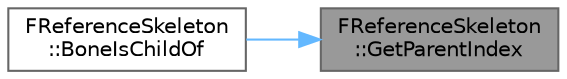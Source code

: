 digraph "FReferenceSkeleton::GetParentIndex"
{
 // INTERACTIVE_SVG=YES
 // LATEX_PDF_SIZE
  bgcolor="transparent";
  edge [fontname=Helvetica,fontsize=10,labelfontname=Helvetica,labelfontsize=10];
  node [fontname=Helvetica,fontsize=10,shape=box,height=0.2,width=0.4];
  rankdir="RL";
  Node1 [id="Node000001",label="FReferenceSkeleton\l::GetParentIndex",height=0.2,width=0.4,color="gray40", fillcolor="grey60", style="filled", fontcolor="black",tooltip=" "];
  Node1 -> Node2 [id="edge1_Node000001_Node000002",dir="back",color="steelblue1",style="solid",tooltip=" "];
  Node2 [id="Node000002",label="FReferenceSkeleton\l::BoneIsChildOf",height=0.2,width=0.4,color="grey40", fillcolor="white", style="filled",URL="$d4/d8d/structFReferenceSkeleton.html#ac856cd8f0ad22eec41f0e2e67ebd055d",tooltip=" "];
}
